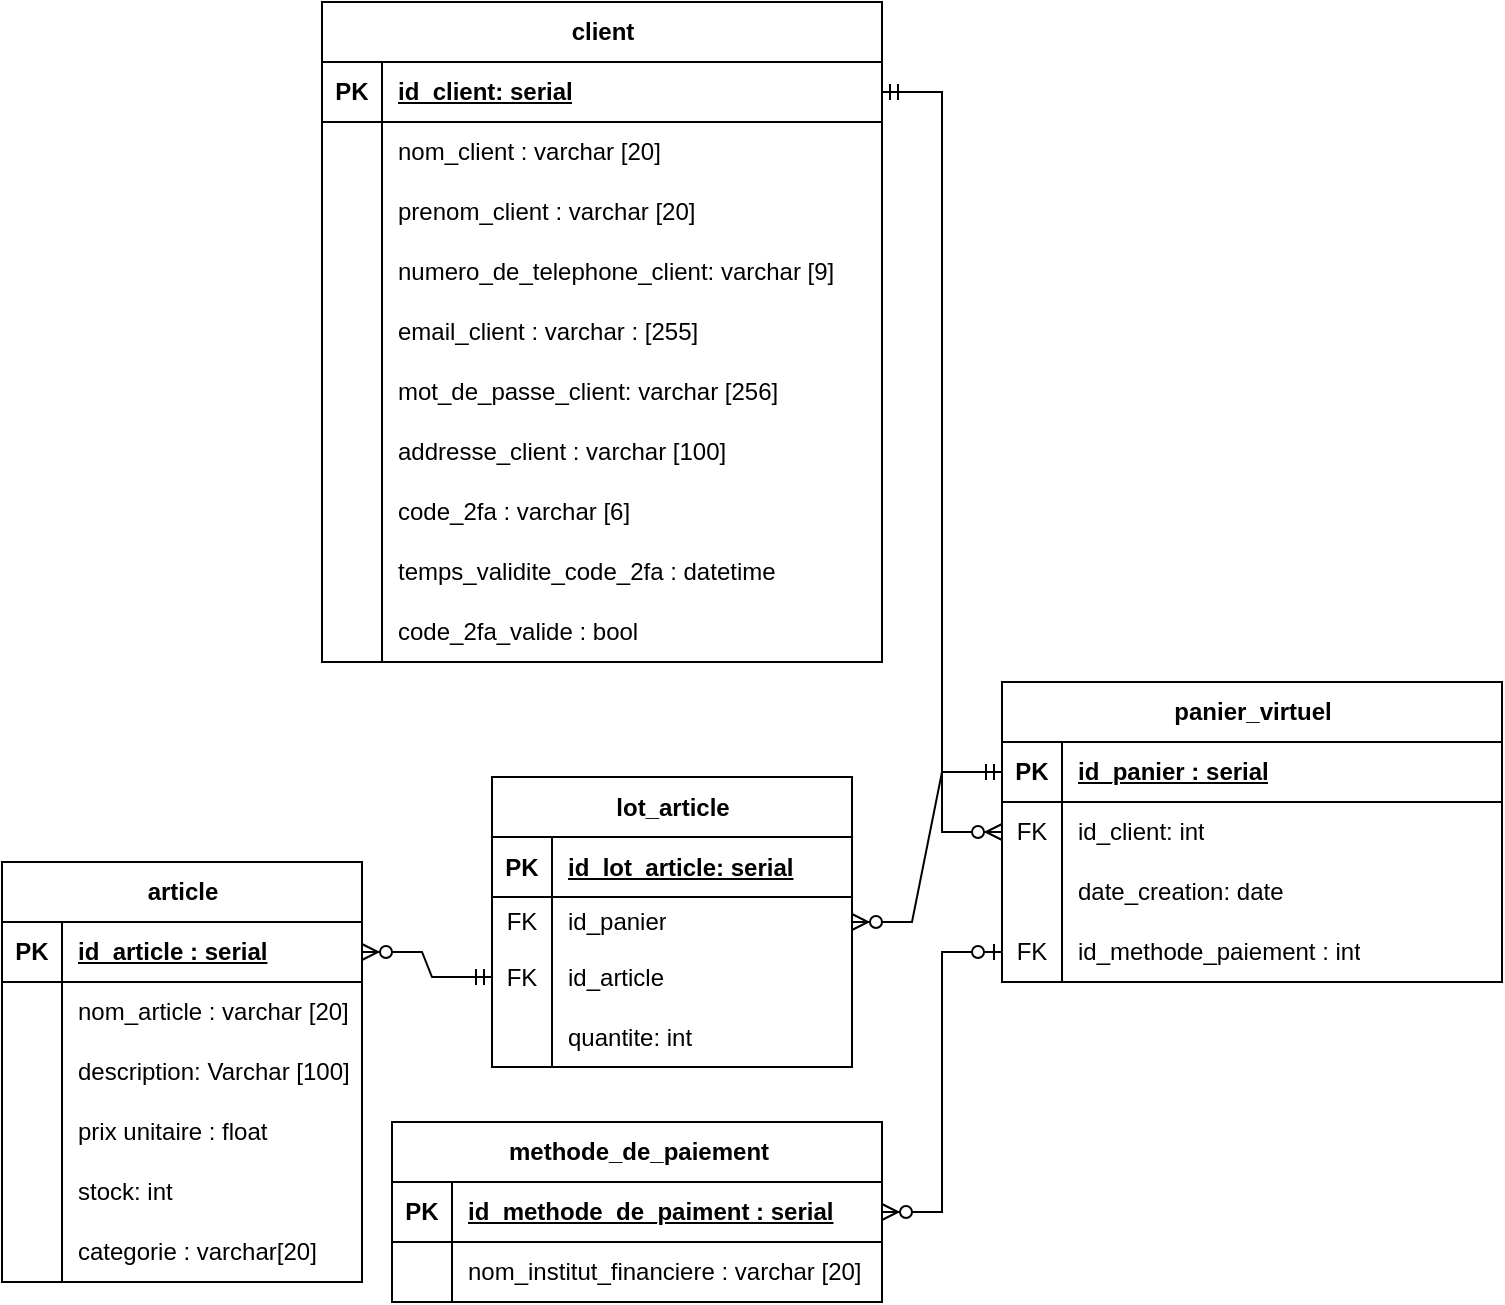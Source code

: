 <mxfile version="28.2.0">
  <diagram name="Page-1" id="I8Mj5vgot78SmUXrr3s4">
    <mxGraphModel dx="1418" dy="786" grid="1" gridSize="10" guides="1" tooltips="1" connect="1" arrows="1" fold="1" page="1" pageScale="1" pageWidth="827" pageHeight="1169" math="0" shadow="0">
      <root>
        <mxCell id="0" />
        <mxCell id="1" parent="0" />
        <mxCell id="V32-jSv06rz6AcQHik9H-1" value="client" style="shape=table;startSize=30;container=1;collapsible=1;childLayout=tableLayout;fixedRows=1;rowLines=0;fontStyle=1;align=center;resizeLast=1;html=1;" parent="1" vertex="1">
          <mxGeometry x="470" y="190" width="280" height="330" as="geometry" />
        </mxCell>
        <mxCell id="V32-jSv06rz6AcQHik9H-2" value="" style="shape=tableRow;horizontal=0;startSize=0;swimlaneHead=0;swimlaneBody=0;fillColor=none;collapsible=0;dropTarget=0;points=[[0,0.5],[1,0.5]];portConstraint=eastwest;top=0;left=0;right=0;bottom=1;" parent="V32-jSv06rz6AcQHik9H-1" vertex="1">
          <mxGeometry y="30" width="280" height="30" as="geometry" />
        </mxCell>
        <mxCell id="V32-jSv06rz6AcQHik9H-3" value="PK" style="shape=partialRectangle;connectable=0;fillColor=none;top=0;left=0;bottom=0;right=0;fontStyle=1;overflow=hidden;whiteSpace=wrap;html=1;" parent="V32-jSv06rz6AcQHik9H-2" vertex="1">
          <mxGeometry width="30" height="30" as="geometry">
            <mxRectangle width="30" height="30" as="alternateBounds" />
          </mxGeometry>
        </mxCell>
        <mxCell id="V32-jSv06rz6AcQHik9H-4" value="id_client: serial" style="shape=partialRectangle;connectable=0;fillColor=none;top=0;left=0;bottom=0;right=0;align=left;spacingLeft=6;fontStyle=5;overflow=hidden;whiteSpace=wrap;html=1;" parent="V32-jSv06rz6AcQHik9H-2" vertex="1">
          <mxGeometry x="30" width="250" height="30" as="geometry">
            <mxRectangle width="250" height="30" as="alternateBounds" />
          </mxGeometry>
        </mxCell>
        <mxCell id="V32-jSv06rz6AcQHik9H-5" value="" style="shape=tableRow;horizontal=0;startSize=0;swimlaneHead=0;swimlaneBody=0;fillColor=none;collapsible=0;dropTarget=0;points=[[0,0.5],[1,0.5]];portConstraint=eastwest;top=0;left=0;right=0;bottom=0;" parent="V32-jSv06rz6AcQHik9H-1" vertex="1">
          <mxGeometry y="60" width="280" height="30" as="geometry" />
        </mxCell>
        <mxCell id="V32-jSv06rz6AcQHik9H-6" value="" style="shape=partialRectangle;connectable=0;fillColor=none;top=0;left=0;bottom=0;right=0;editable=1;overflow=hidden;whiteSpace=wrap;html=1;" parent="V32-jSv06rz6AcQHik9H-5" vertex="1">
          <mxGeometry width="30" height="30" as="geometry">
            <mxRectangle width="30" height="30" as="alternateBounds" />
          </mxGeometry>
        </mxCell>
        <mxCell id="V32-jSv06rz6AcQHik9H-7" value="nom_client : varchar [20]" style="shape=partialRectangle;connectable=0;fillColor=none;top=0;left=0;bottom=0;right=0;align=left;spacingLeft=6;overflow=hidden;whiteSpace=wrap;html=1;" parent="V32-jSv06rz6AcQHik9H-5" vertex="1">
          <mxGeometry x="30" width="250" height="30" as="geometry">
            <mxRectangle width="250" height="30" as="alternateBounds" />
          </mxGeometry>
        </mxCell>
        <mxCell id="V32-jSv06rz6AcQHik9H-8" value="" style="shape=tableRow;horizontal=0;startSize=0;swimlaneHead=0;swimlaneBody=0;fillColor=none;collapsible=0;dropTarget=0;points=[[0,0.5],[1,0.5]];portConstraint=eastwest;top=0;left=0;right=0;bottom=0;" parent="V32-jSv06rz6AcQHik9H-1" vertex="1">
          <mxGeometry y="90" width="280" height="30" as="geometry" />
        </mxCell>
        <mxCell id="V32-jSv06rz6AcQHik9H-9" value="" style="shape=partialRectangle;connectable=0;fillColor=none;top=0;left=0;bottom=0;right=0;editable=1;overflow=hidden;whiteSpace=wrap;html=1;" parent="V32-jSv06rz6AcQHik9H-8" vertex="1">
          <mxGeometry width="30" height="30" as="geometry">
            <mxRectangle width="30" height="30" as="alternateBounds" />
          </mxGeometry>
        </mxCell>
        <mxCell id="V32-jSv06rz6AcQHik9H-10" value="prenom_client : varchar [20]" style="shape=partialRectangle;connectable=0;fillColor=none;top=0;left=0;bottom=0;right=0;align=left;spacingLeft=6;overflow=hidden;whiteSpace=wrap;html=1;" parent="V32-jSv06rz6AcQHik9H-8" vertex="1">
          <mxGeometry x="30" width="250" height="30" as="geometry">
            <mxRectangle width="250" height="30" as="alternateBounds" />
          </mxGeometry>
        </mxCell>
        <mxCell id="V32-jSv06rz6AcQHik9H-11" value="" style="shape=tableRow;horizontal=0;startSize=0;swimlaneHead=0;swimlaneBody=0;fillColor=none;collapsible=0;dropTarget=0;points=[[0,0.5],[1,0.5]];portConstraint=eastwest;top=0;left=0;right=0;bottom=0;" parent="V32-jSv06rz6AcQHik9H-1" vertex="1">
          <mxGeometry y="120" width="280" height="30" as="geometry" />
        </mxCell>
        <mxCell id="V32-jSv06rz6AcQHik9H-12" value="" style="shape=partialRectangle;connectable=0;fillColor=none;top=0;left=0;bottom=0;right=0;editable=1;overflow=hidden;whiteSpace=wrap;html=1;" parent="V32-jSv06rz6AcQHik9H-11" vertex="1">
          <mxGeometry width="30" height="30" as="geometry">
            <mxRectangle width="30" height="30" as="alternateBounds" />
          </mxGeometry>
        </mxCell>
        <mxCell id="V32-jSv06rz6AcQHik9H-13" value="numero_de_telephone_client: varchar [9]" style="shape=partialRectangle;connectable=0;fillColor=none;top=0;left=0;bottom=0;right=0;align=left;spacingLeft=6;overflow=hidden;whiteSpace=wrap;html=1;" parent="V32-jSv06rz6AcQHik9H-11" vertex="1">
          <mxGeometry x="30" width="250" height="30" as="geometry">
            <mxRectangle width="250" height="30" as="alternateBounds" />
          </mxGeometry>
        </mxCell>
        <mxCell id="V32-jSv06rz6AcQHik9H-14" style="shape=tableRow;horizontal=0;startSize=0;swimlaneHead=0;swimlaneBody=0;fillColor=none;collapsible=0;dropTarget=0;points=[[0,0.5],[1,0.5]];portConstraint=eastwest;top=0;left=0;right=0;bottom=0;" parent="V32-jSv06rz6AcQHik9H-1" vertex="1">
          <mxGeometry y="150" width="280" height="30" as="geometry" />
        </mxCell>
        <mxCell id="V32-jSv06rz6AcQHik9H-15" style="shape=partialRectangle;connectable=0;fillColor=none;top=0;left=0;bottom=0;right=0;editable=1;overflow=hidden;whiteSpace=wrap;html=1;" parent="V32-jSv06rz6AcQHik9H-14" vertex="1">
          <mxGeometry width="30" height="30" as="geometry">
            <mxRectangle width="30" height="30" as="alternateBounds" />
          </mxGeometry>
        </mxCell>
        <mxCell id="V32-jSv06rz6AcQHik9H-16" value="email_client : varchar : [255]" style="shape=partialRectangle;connectable=0;fillColor=none;top=0;left=0;bottom=0;right=0;align=left;spacingLeft=6;overflow=hidden;whiteSpace=wrap;html=1;" parent="V32-jSv06rz6AcQHik9H-14" vertex="1">
          <mxGeometry x="30" width="250" height="30" as="geometry">
            <mxRectangle width="250" height="30" as="alternateBounds" />
          </mxGeometry>
        </mxCell>
        <mxCell id="V32-jSv06rz6AcQHik9H-17" style="shape=tableRow;horizontal=0;startSize=0;swimlaneHead=0;swimlaneBody=0;fillColor=none;collapsible=0;dropTarget=0;points=[[0,0.5],[1,0.5]];portConstraint=eastwest;top=0;left=0;right=0;bottom=0;" parent="V32-jSv06rz6AcQHik9H-1" vertex="1">
          <mxGeometry y="180" width="280" height="30" as="geometry" />
        </mxCell>
        <mxCell id="V32-jSv06rz6AcQHik9H-18" style="shape=partialRectangle;connectable=0;fillColor=none;top=0;left=0;bottom=0;right=0;editable=1;overflow=hidden;whiteSpace=wrap;html=1;" parent="V32-jSv06rz6AcQHik9H-17" vertex="1">
          <mxGeometry width="30" height="30" as="geometry">
            <mxRectangle width="30" height="30" as="alternateBounds" />
          </mxGeometry>
        </mxCell>
        <mxCell id="V32-jSv06rz6AcQHik9H-19" value="mot_de_passe_client: varchar [256]" style="shape=partialRectangle;connectable=0;fillColor=none;top=0;left=0;bottom=0;right=0;align=left;spacingLeft=6;overflow=hidden;whiteSpace=wrap;html=1;" parent="V32-jSv06rz6AcQHik9H-17" vertex="1">
          <mxGeometry x="30" width="250" height="30" as="geometry">
            <mxRectangle width="250" height="30" as="alternateBounds" />
          </mxGeometry>
        </mxCell>
        <mxCell id="V32-jSv06rz6AcQHik9H-20" style="shape=tableRow;horizontal=0;startSize=0;swimlaneHead=0;swimlaneBody=0;fillColor=none;collapsible=0;dropTarget=0;points=[[0,0.5],[1,0.5]];portConstraint=eastwest;top=0;left=0;right=0;bottom=0;" parent="V32-jSv06rz6AcQHik9H-1" vertex="1">
          <mxGeometry y="210" width="280" height="30" as="geometry" />
        </mxCell>
        <mxCell id="V32-jSv06rz6AcQHik9H-21" style="shape=partialRectangle;connectable=0;fillColor=none;top=0;left=0;bottom=0;right=0;editable=1;overflow=hidden;whiteSpace=wrap;html=1;" parent="V32-jSv06rz6AcQHik9H-20" vertex="1">
          <mxGeometry width="30" height="30" as="geometry">
            <mxRectangle width="30" height="30" as="alternateBounds" />
          </mxGeometry>
        </mxCell>
        <mxCell id="V32-jSv06rz6AcQHik9H-22" value="addresse_client : varchar [100]" style="shape=partialRectangle;connectable=0;fillColor=none;top=0;left=0;bottom=0;right=0;align=left;spacingLeft=6;overflow=hidden;whiteSpace=wrap;html=1;" parent="V32-jSv06rz6AcQHik9H-20" vertex="1">
          <mxGeometry x="30" width="250" height="30" as="geometry">
            <mxRectangle width="250" height="30" as="alternateBounds" />
          </mxGeometry>
        </mxCell>
        <mxCell id="V32-jSv06rz6AcQHik9H-26" style="shape=tableRow;horizontal=0;startSize=0;swimlaneHead=0;swimlaneBody=0;fillColor=none;collapsible=0;dropTarget=0;points=[[0,0.5],[1,0.5]];portConstraint=eastwest;top=0;left=0;right=0;bottom=0;" parent="V32-jSv06rz6AcQHik9H-1" vertex="1">
          <mxGeometry y="240" width="280" height="30" as="geometry" />
        </mxCell>
        <mxCell id="V32-jSv06rz6AcQHik9H-27" style="shape=partialRectangle;connectable=0;fillColor=none;top=0;left=0;bottom=0;right=0;editable=1;overflow=hidden;whiteSpace=wrap;html=1;" parent="V32-jSv06rz6AcQHik9H-26" vertex="1">
          <mxGeometry width="30" height="30" as="geometry">
            <mxRectangle width="30" height="30" as="alternateBounds" />
          </mxGeometry>
        </mxCell>
        <mxCell id="V32-jSv06rz6AcQHik9H-28" value="code_2fa : varchar [6]" style="shape=partialRectangle;connectable=0;fillColor=none;top=0;left=0;bottom=0;right=0;align=left;spacingLeft=6;overflow=hidden;whiteSpace=wrap;html=1;" parent="V32-jSv06rz6AcQHik9H-26" vertex="1">
          <mxGeometry x="30" width="250" height="30" as="geometry">
            <mxRectangle width="250" height="30" as="alternateBounds" />
          </mxGeometry>
        </mxCell>
        <mxCell id="V32-jSv06rz6AcQHik9H-29" style="shape=tableRow;horizontal=0;startSize=0;swimlaneHead=0;swimlaneBody=0;fillColor=none;collapsible=0;dropTarget=0;points=[[0,0.5],[1,0.5]];portConstraint=eastwest;top=0;left=0;right=0;bottom=0;" parent="V32-jSv06rz6AcQHik9H-1" vertex="1">
          <mxGeometry y="270" width="280" height="30" as="geometry" />
        </mxCell>
        <mxCell id="V32-jSv06rz6AcQHik9H-30" style="shape=partialRectangle;connectable=0;fillColor=none;top=0;left=0;bottom=0;right=0;editable=1;overflow=hidden;whiteSpace=wrap;html=1;" parent="V32-jSv06rz6AcQHik9H-29" vertex="1">
          <mxGeometry width="30" height="30" as="geometry">
            <mxRectangle width="30" height="30" as="alternateBounds" />
          </mxGeometry>
        </mxCell>
        <mxCell id="V32-jSv06rz6AcQHik9H-31" value="temps_validite_code_2fa : datetime" style="shape=partialRectangle;connectable=0;fillColor=none;top=0;left=0;bottom=0;right=0;align=left;spacingLeft=6;overflow=hidden;whiteSpace=wrap;html=1;" parent="V32-jSv06rz6AcQHik9H-29" vertex="1">
          <mxGeometry x="30" width="250" height="30" as="geometry">
            <mxRectangle width="250" height="30" as="alternateBounds" />
          </mxGeometry>
        </mxCell>
        <mxCell id="V32-jSv06rz6AcQHik9H-32" style="shape=tableRow;horizontal=0;startSize=0;swimlaneHead=0;swimlaneBody=0;fillColor=none;collapsible=0;dropTarget=0;points=[[0,0.5],[1,0.5]];portConstraint=eastwest;top=0;left=0;right=0;bottom=0;" parent="V32-jSv06rz6AcQHik9H-1" vertex="1">
          <mxGeometry y="300" width="280" height="30" as="geometry" />
        </mxCell>
        <mxCell id="V32-jSv06rz6AcQHik9H-33" style="shape=partialRectangle;connectable=0;fillColor=none;top=0;left=0;bottom=0;right=0;editable=1;overflow=hidden;whiteSpace=wrap;html=1;" parent="V32-jSv06rz6AcQHik9H-32" vertex="1">
          <mxGeometry width="30" height="30" as="geometry">
            <mxRectangle width="30" height="30" as="alternateBounds" />
          </mxGeometry>
        </mxCell>
        <mxCell id="V32-jSv06rz6AcQHik9H-34" value="code_2fa_valide : bool" style="shape=partialRectangle;connectable=0;fillColor=none;top=0;left=0;bottom=0;right=0;align=left;spacingLeft=6;overflow=hidden;whiteSpace=wrap;html=1;" parent="V32-jSv06rz6AcQHik9H-32" vertex="1">
          <mxGeometry x="30" width="250" height="30" as="geometry">
            <mxRectangle width="250" height="30" as="alternateBounds" />
          </mxGeometry>
        </mxCell>
        <mxCell id="V32-jSv06rz6AcQHik9H-35" value="panier_virtuel" style="shape=table;startSize=30;container=1;collapsible=1;childLayout=tableLayout;fixedRows=1;rowLines=0;fontStyle=1;align=center;resizeLast=1;html=1;" parent="1" vertex="1">
          <mxGeometry x="810" y="530" width="250" height="150" as="geometry" />
        </mxCell>
        <mxCell id="V32-jSv06rz6AcQHik9H-36" value="" style="shape=tableRow;horizontal=0;startSize=0;swimlaneHead=0;swimlaneBody=0;fillColor=none;collapsible=0;dropTarget=0;points=[[0,0.5],[1,0.5]];portConstraint=eastwest;top=0;left=0;right=0;bottom=1;" parent="V32-jSv06rz6AcQHik9H-35" vertex="1">
          <mxGeometry y="30" width="250" height="30" as="geometry" />
        </mxCell>
        <mxCell id="V32-jSv06rz6AcQHik9H-37" value="PK" style="shape=partialRectangle;connectable=0;fillColor=none;top=0;left=0;bottom=0;right=0;fontStyle=1;overflow=hidden;whiteSpace=wrap;html=1;" parent="V32-jSv06rz6AcQHik9H-36" vertex="1">
          <mxGeometry width="30" height="30" as="geometry">
            <mxRectangle width="30" height="30" as="alternateBounds" />
          </mxGeometry>
        </mxCell>
        <mxCell id="V32-jSv06rz6AcQHik9H-38" value="id_panier : serial" style="shape=partialRectangle;connectable=0;fillColor=none;top=0;left=0;bottom=0;right=0;align=left;spacingLeft=6;fontStyle=5;overflow=hidden;whiteSpace=wrap;html=1;" parent="V32-jSv06rz6AcQHik9H-36" vertex="1">
          <mxGeometry x="30" width="220" height="30" as="geometry">
            <mxRectangle width="220" height="30" as="alternateBounds" />
          </mxGeometry>
        </mxCell>
        <mxCell id="V32-jSv06rz6AcQHik9H-39" value="" style="shape=tableRow;horizontal=0;startSize=0;swimlaneHead=0;swimlaneBody=0;fillColor=none;collapsible=0;dropTarget=0;points=[[0,0.5],[1,0.5]];portConstraint=eastwest;top=0;left=0;right=0;bottom=0;" parent="V32-jSv06rz6AcQHik9H-35" vertex="1">
          <mxGeometry y="60" width="250" height="30" as="geometry" />
        </mxCell>
        <mxCell id="V32-jSv06rz6AcQHik9H-40" value="FK" style="shape=partialRectangle;connectable=0;fillColor=none;top=0;left=0;bottom=0;right=0;editable=1;overflow=hidden;whiteSpace=wrap;html=1;" parent="V32-jSv06rz6AcQHik9H-39" vertex="1">
          <mxGeometry width="30" height="30" as="geometry">
            <mxRectangle width="30" height="30" as="alternateBounds" />
          </mxGeometry>
        </mxCell>
        <mxCell id="V32-jSv06rz6AcQHik9H-41" value="id_client: int" style="shape=partialRectangle;connectable=0;fillColor=none;top=0;left=0;bottom=0;right=0;align=left;spacingLeft=6;overflow=hidden;whiteSpace=wrap;html=1;" parent="V32-jSv06rz6AcQHik9H-39" vertex="1">
          <mxGeometry x="30" width="220" height="30" as="geometry">
            <mxRectangle width="220" height="30" as="alternateBounds" />
          </mxGeometry>
        </mxCell>
        <mxCell id="V32-jSv06rz6AcQHik9H-42" value="" style="shape=tableRow;horizontal=0;startSize=0;swimlaneHead=0;swimlaneBody=0;fillColor=none;collapsible=0;dropTarget=0;points=[[0,0.5],[1,0.5]];portConstraint=eastwest;top=0;left=0;right=0;bottom=0;" parent="V32-jSv06rz6AcQHik9H-35" vertex="1">
          <mxGeometry y="90" width="250" height="30" as="geometry" />
        </mxCell>
        <mxCell id="V32-jSv06rz6AcQHik9H-43" value="" style="shape=partialRectangle;connectable=0;fillColor=none;top=0;left=0;bottom=0;right=0;editable=1;overflow=hidden;whiteSpace=wrap;html=1;" parent="V32-jSv06rz6AcQHik9H-42" vertex="1">
          <mxGeometry width="30" height="30" as="geometry">
            <mxRectangle width="30" height="30" as="alternateBounds" />
          </mxGeometry>
        </mxCell>
        <mxCell id="V32-jSv06rz6AcQHik9H-44" value="date_creation: date" style="shape=partialRectangle;connectable=0;fillColor=none;top=0;left=0;bottom=0;right=0;align=left;spacingLeft=6;overflow=hidden;whiteSpace=wrap;html=1;" parent="V32-jSv06rz6AcQHik9H-42" vertex="1">
          <mxGeometry x="30" width="220" height="30" as="geometry">
            <mxRectangle width="220" height="30" as="alternateBounds" />
          </mxGeometry>
        </mxCell>
        <mxCell id="QBYNHhaXbk0cx6h7wfVF-1" style="shape=tableRow;horizontal=0;startSize=0;swimlaneHead=0;swimlaneBody=0;fillColor=none;collapsible=0;dropTarget=0;points=[[0,0.5],[1,0.5]];portConstraint=eastwest;top=0;left=0;right=0;bottom=0;" parent="V32-jSv06rz6AcQHik9H-35" vertex="1">
          <mxGeometry y="120" width="250" height="30" as="geometry" />
        </mxCell>
        <mxCell id="QBYNHhaXbk0cx6h7wfVF-2" value="FK" style="shape=partialRectangle;connectable=0;fillColor=none;top=0;left=0;bottom=0;right=0;editable=1;overflow=hidden;whiteSpace=wrap;html=1;" parent="QBYNHhaXbk0cx6h7wfVF-1" vertex="1">
          <mxGeometry width="30" height="30" as="geometry">
            <mxRectangle width="30" height="30" as="alternateBounds" />
          </mxGeometry>
        </mxCell>
        <mxCell id="QBYNHhaXbk0cx6h7wfVF-3" value="id_methode_paiement : int" style="shape=partialRectangle;connectable=0;fillColor=none;top=0;left=0;bottom=0;right=0;align=left;spacingLeft=6;overflow=hidden;whiteSpace=wrap;html=1;" parent="QBYNHhaXbk0cx6h7wfVF-1" vertex="1">
          <mxGeometry x="30" width="220" height="30" as="geometry">
            <mxRectangle width="220" height="30" as="alternateBounds" />
          </mxGeometry>
        </mxCell>
        <mxCell id="V32-jSv06rz6AcQHik9H-45" value="article" style="shape=table;startSize=30;container=1;collapsible=1;childLayout=tableLayout;fixedRows=1;rowLines=0;fontStyle=1;align=center;resizeLast=1;html=1;" parent="1" vertex="1">
          <mxGeometry x="310" y="620" width="180" height="210" as="geometry" />
        </mxCell>
        <mxCell id="V32-jSv06rz6AcQHik9H-46" value="" style="shape=tableRow;horizontal=0;startSize=0;swimlaneHead=0;swimlaneBody=0;fillColor=none;collapsible=0;dropTarget=0;points=[[0,0.5],[1,0.5]];portConstraint=eastwest;top=0;left=0;right=0;bottom=1;" parent="V32-jSv06rz6AcQHik9H-45" vertex="1">
          <mxGeometry y="30" width="180" height="30" as="geometry" />
        </mxCell>
        <mxCell id="V32-jSv06rz6AcQHik9H-47" value="PK" style="shape=partialRectangle;connectable=0;fillColor=none;top=0;left=0;bottom=0;right=0;fontStyle=1;overflow=hidden;whiteSpace=wrap;html=1;" parent="V32-jSv06rz6AcQHik9H-46" vertex="1">
          <mxGeometry width="30" height="30" as="geometry">
            <mxRectangle width="30" height="30" as="alternateBounds" />
          </mxGeometry>
        </mxCell>
        <mxCell id="V32-jSv06rz6AcQHik9H-48" value="id_article : serial" style="shape=partialRectangle;connectable=0;fillColor=none;top=0;left=0;bottom=0;right=0;align=left;spacingLeft=6;fontStyle=5;overflow=hidden;whiteSpace=wrap;html=1;" parent="V32-jSv06rz6AcQHik9H-46" vertex="1">
          <mxGeometry x="30" width="150" height="30" as="geometry">
            <mxRectangle width="150" height="30" as="alternateBounds" />
          </mxGeometry>
        </mxCell>
        <mxCell id="V32-jSv06rz6AcQHik9H-49" value="" style="shape=tableRow;horizontal=0;startSize=0;swimlaneHead=0;swimlaneBody=0;fillColor=none;collapsible=0;dropTarget=0;points=[[0,0.5],[1,0.5]];portConstraint=eastwest;top=0;left=0;right=0;bottom=0;" parent="V32-jSv06rz6AcQHik9H-45" vertex="1">
          <mxGeometry y="60" width="180" height="30" as="geometry" />
        </mxCell>
        <mxCell id="V32-jSv06rz6AcQHik9H-50" value="" style="shape=partialRectangle;connectable=0;fillColor=none;top=0;left=0;bottom=0;right=0;editable=1;overflow=hidden;whiteSpace=wrap;html=1;" parent="V32-jSv06rz6AcQHik9H-49" vertex="1">
          <mxGeometry width="30" height="30" as="geometry">
            <mxRectangle width="30" height="30" as="alternateBounds" />
          </mxGeometry>
        </mxCell>
        <mxCell id="V32-jSv06rz6AcQHik9H-51" value="nom_article : varchar [20]" style="shape=partialRectangle;connectable=0;fillColor=none;top=0;left=0;bottom=0;right=0;align=left;spacingLeft=6;overflow=hidden;whiteSpace=wrap;html=1;" parent="V32-jSv06rz6AcQHik9H-49" vertex="1">
          <mxGeometry x="30" width="150" height="30" as="geometry">
            <mxRectangle width="150" height="30" as="alternateBounds" />
          </mxGeometry>
        </mxCell>
        <mxCell id="V32-jSv06rz6AcQHik9H-52" value="" style="shape=tableRow;horizontal=0;startSize=0;swimlaneHead=0;swimlaneBody=0;fillColor=none;collapsible=0;dropTarget=0;points=[[0,0.5],[1,0.5]];portConstraint=eastwest;top=0;left=0;right=0;bottom=0;" parent="V32-jSv06rz6AcQHik9H-45" vertex="1">
          <mxGeometry y="90" width="180" height="30" as="geometry" />
        </mxCell>
        <mxCell id="V32-jSv06rz6AcQHik9H-53" value="" style="shape=partialRectangle;connectable=0;fillColor=none;top=0;left=0;bottom=0;right=0;editable=1;overflow=hidden;whiteSpace=wrap;html=1;" parent="V32-jSv06rz6AcQHik9H-52" vertex="1">
          <mxGeometry width="30" height="30" as="geometry">
            <mxRectangle width="30" height="30" as="alternateBounds" />
          </mxGeometry>
        </mxCell>
        <mxCell id="V32-jSv06rz6AcQHik9H-54" value="description: Varchar [100]" style="shape=partialRectangle;connectable=0;fillColor=none;top=0;left=0;bottom=0;right=0;align=left;spacingLeft=6;overflow=hidden;whiteSpace=wrap;html=1;" parent="V32-jSv06rz6AcQHik9H-52" vertex="1">
          <mxGeometry x="30" width="150" height="30" as="geometry">
            <mxRectangle width="150" height="30" as="alternateBounds" />
          </mxGeometry>
        </mxCell>
        <mxCell id="V32-jSv06rz6AcQHik9H-55" value="" style="shape=tableRow;horizontal=0;startSize=0;swimlaneHead=0;swimlaneBody=0;fillColor=none;collapsible=0;dropTarget=0;points=[[0,0.5],[1,0.5]];portConstraint=eastwest;top=0;left=0;right=0;bottom=0;" parent="V32-jSv06rz6AcQHik9H-45" vertex="1">
          <mxGeometry y="120" width="180" height="30" as="geometry" />
        </mxCell>
        <mxCell id="V32-jSv06rz6AcQHik9H-56" value="" style="shape=partialRectangle;connectable=0;fillColor=none;top=0;left=0;bottom=0;right=0;editable=1;overflow=hidden;whiteSpace=wrap;html=1;" parent="V32-jSv06rz6AcQHik9H-55" vertex="1">
          <mxGeometry width="30" height="30" as="geometry">
            <mxRectangle width="30" height="30" as="alternateBounds" />
          </mxGeometry>
        </mxCell>
        <mxCell id="V32-jSv06rz6AcQHik9H-57" value="prix unitaire : float" style="shape=partialRectangle;connectable=0;fillColor=none;top=0;left=0;bottom=0;right=0;align=left;spacingLeft=6;overflow=hidden;whiteSpace=wrap;html=1;" parent="V32-jSv06rz6AcQHik9H-55" vertex="1">
          <mxGeometry x="30" width="150" height="30" as="geometry">
            <mxRectangle width="150" height="30" as="alternateBounds" />
          </mxGeometry>
        </mxCell>
        <mxCell id="V32-jSv06rz6AcQHik9H-58" style="shape=tableRow;horizontal=0;startSize=0;swimlaneHead=0;swimlaneBody=0;fillColor=none;collapsible=0;dropTarget=0;points=[[0,0.5],[1,0.5]];portConstraint=eastwest;top=0;left=0;right=0;bottom=0;" parent="V32-jSv06rz6AcQHik9H-45" vertex="1">
          <mxGeometry y="150" width="180" height="30" as="geometry" />
        </mxCell>
        <mxCell id="V32-jSv06rz6AcQHik9H-59" style="shape=partialRectangle;connectable=0;fillColor=none;top=0;left=0;bottom=0;right=0;editable=1;overflow=hidden;whiteSpace=wrap;html=1;" parent="V32-jSv06rz6AcQHik9H-58" vertex="1">
          <mxGeometry width="30" height="30" as="geometry">
            <mxRectangle width="30" height="30" as="alternateBounds" />
          </mxGeometry>
        </mxCell>
        <mxCell id="V32-jSv06rz6AcQHik9H-60" value="stock: int&amp;nbsp;" style="shape=partialRectangle;connectable=0;fillColor=none;top=0;left=0;bottom=0;right=0;align=left;spacingLeft=6;overflow=hidden;whiteSpace=wrap;html=1;" parent="V32-jSv06rz6AcQHik9H-58" vertex="1">
          <mxGeometry x="30" width="150" height="30" as="geometry">
            <mxRectangle width="150" height="30" as="alternateBounds" />
          </mxGeometry>
        </mxCell>
        <mxCell id="l777yf-NK6sLoDQe3GEz-1" style="shape=tableRow;horizontal=0;startSize=0;swimlaneHead=0;swimlaneBody=0;fillColor=none;collapsible=0;dropTarget=0;points=[[0,0.5],[1,0.5]];portConstraint=eastwest;top=0;left=0;right=0;bottom=0;" vertex="1" parent="V32-jSv06rz6AcQHik9H-45">
          <mxGeometry y="180" width="180" height="30" as="geometry" />
        </mxCell>
        <mxCell id="l777yf-NK6sLoDQe3GEz-2" style="shape=partialRectangle;connectable=0;fillColor=none;top=0;left=0;bottom=0;right=0;editable=1;overflow=hidden;whiteSpace=wrap;html=1;" vertex="1" parent="l777yf-NK6sLoDQe3GEz-1">
          <mxGeometry width="30" height="30" as="geometry">
            <mxRectangle width="30" height="30" as="alternateBounds" />
          </mxGeometry>
        </mxCell>
        <mxCell id="l777yf-NK6sLoDQe3GEz-3" value="categorie : varchar[20]" style="shape=partialRectangle;connectable=0;fillColor=none;top=0;left=0;bottom=0;right=0;align=left;spacingLeft=6;overflow=hidden;whiteSpace=wrap;html=1;" vertex="1" parent="l777yf-NK6sLoDQe3GEz-1">
          <mxGeometry x="30" width="150" height="30" as="geometry">
            <mxRectangle width="150" height="30" as="alternateBounds" />
          </mxGeometry>
        </mxCell>
        <mxCell id="V32-jSv06rz6AcQHik9H-61" value="lot_article" style="shape=table;startSize=30;container=1;collapsible=1;childLayout=tableLayout;fixedRows=1;rowLines=0;fontStyle=1;align=center;resizeLast=1;html=1;" parent="1" vertex="1">
          <mxGeometry x="555" y="577.5" width="180" height="145" as="geometry" />
        </mxCell>
        <mxCell id="V32-jSv06rz6AcQHik9H-62" value="" style="shape=tableRow;horizontal=0;startSize=0;swimlaneHead=0;swimlaneBody=0;fillColor=none;collapsible=0;dropTarget=0;points=[[0,0.5],[1,0.5]];portConstraint=eastwest;top=0;left=0;right=0;bottom=1;" parent="V32-jSv06rz6AcQHik9H-61" vertex="1">
          <mxGeometry y="30" width="180" height="30" as="geometry" />
        </mxCell>
        <mxCell id="V32-jSv06rz6AcQHik9H-63" value="PK" style="shape=partialRectangle;connectable=0;fillColor=none;top=0;left=0;bottom=0;right=0;fontStyle=1;overflow=hidden;whiteSpace=wrap;html=1;" parent="V32-jSv06rz6AcQHik9H-62" vertex="1">
          <mxGeometry width="30" height="30" as="geometry">
            <mxRectangle width="30" height="30" as="alternateBounds" />
          </mxGeometry>
        </mxCell>
        <mxCell id="V32-jSv06rz6AcQHik9H-64" value="id_lot_article: serial" style="shape=partialRectangle;connectable=0;fillColor=none;top=0;left=0;bottom=0;right=0;align=left;spacingLeft=6;fontStyle=5;overflow=hidden;whiteSpace=wrap;html=1;" parent="V32-jSv06rz6AcQHik9H-62" vertex="1">
          <mxGeometry x="30" width="150" height="30" as="geometry">
            <mxRectangle width="150" height="30" as="alternateBounds" />
          </mxGeometry>
        </mxCell>
        <mxCell id="V32-jSv06rz6AcQHik9H-65" value="" style="shape=tableRow;horizontal=0;startSize=0;swimlaneHead=0;swimlaneBody=0;fillColor=none;collapsible=0;dropTarget=0;points=[[0,0.5],[1,0.5]];portConstraint=eastwest;top=0;left=0;right=0;bottom=0;" parent="V32-jSv06rz6AcQHik9H-61" vertex="1">
          <mxGeometry y="60" width="180" height="25" as="geometry" />
        </mxCell>
        <mxCell id="V32-jSv06rz6AcQHik9H-66" value="FK" style="shape=partialRectangle;connectable=0;fillColor=none;top=0;left=0;bottom=0;right=0;editable=1;overflow=hidden;whiteSpace=wrap;html=1;" parent="V32-jSv06rz6AcQHik9H-65" vertex="1">
          <mxGeometry width="30" height="25" as="geometry">
            <mxRectangle width="30" height="25" as="alternateBounds" />
          </mxGeometry>
        </mxCell>
        <mxCell id="V32-jSv06rz6AcQHik9H-67" value="id_panier" style="shape=partialRectangle;connectable=0;fillColor=none;top=0;left=0;bottom=0;right=0;align=left;spacingLeft=6;overflow=hidden;whiteSpace=wrap;html=1;" parent="V32-jSv06rz6AcQHik9H-65" vertex="1">
          <mxGeometry x="30" width="150" height="25" as="geometry">
            <mxRectangle width="150" height="25" as="alternateBounds" />
          </mxGeometry>
        </mxCell>
        <mxCell id="V32-jSv06rz6AcQHik9H-68" value="" style="shape=tableRow;horizontal=0;startSize=0;swimlaneHead=0;swimlaneBody=0;fillColor=none;collapsible=0;dropTarget=0;points=[[0,0.5],[1,0.5]];portConstraint=eastwest;top=0;left=0;right=0;bottom=0;" parent="V32-jSv06rz6AcQHik9H-61" vertex="1">
          <mxGeometry y="85" width="180" height="30" as="geometry" />
        </mxCell>
        <mxCell id="V32-jSv06rz6AcQHik9H-69" value="FK" style="shape=partialRectangle;connectable=0;fillColor=none;top=0;left=0;bottom=0;right=0;editable=1;overflow=hidden;whiteSpace=wrap;html=1;" parent="V32-jSv06rz6AcQHik9H-68" vertex="1">
          <mxGeometry width="30" height="30" as="geometry">
            <mxRectangle width="30" height="30" as="alternateBounds" />
          </mxGeometry>
        </mxCell>
        <mxCell id="V32-jSv06rz6AcQHik9H-70" value="id_article" style="shape=partialRectangle;connectable=0;fillColor=none;top=0;left=0;bottom=0;right=0;align=left;spacingLeft=6;overflow=hidden;whiteSpace=wrap;html=1;" parent="V32-jSv06rz6AcQHik9H-68" vertex="1">
          <mxGeometry x="30" width="150" height="30" as="geometry">
            <mxRectangle width="150" height="30" as="alternateBounds" />
          </mxGeometry>
        </mxCell>
        <mxCell id="V32-jSv06rz6AcQHik9H-71" style="shape=tableRow;horizontal=0;startSize=0;swimlaneHead=0;swimlaneBody=0;fillColor=none;collapsible=0;dropTarget=0;points=[[0,0.5],[1,0.5]];portConstraint=eastwest;top=0;left=0;right=0;bottom=0;" parent="V32-jSv06rz6AcQHik9H-61" vertex="1">
          <mxGeometry y="115" width="180" height="30" as="geometry" />
        </mxCell>
        <mxCell id="V32-jSv06rz6AcQHik9H-72" value="" style="shape=partialRectangle;connectable=0;fillColor=none;top=0;left=0;bottom=0;right=0;editable=1;overflow=hidden;whiteSpace=wrap;html=1;" parent="V32-jSv06rz6AcQHik9H-71" vertex="1">
          <mxGeometry width="30" height="30" as="geometry">
            <mxRectangle width="30" height="30" as="alternateBounds" />
          </mxGeometry>
        </mxCell>
        <mxCell id="V32-jSv06rz6AcQHik9H-73" value="quantite: int&amp;nbsp;" style="shape=partialRectangle;connectable=0;fillColor=none;top=0;left=0;bottom=0;right=0;align=left;spacingLeft=6;overflow=hidden;whiteSpace=wrap;html=1;" parent="V32-jSv06rz6AcQHik9H-71" vertex="1">
          <mxGeometry x="30" width="150" height="30" as="geometry">
            <mxRectangle width="150" height="30" as="alternateBounds" />
          </mxGeometry>
        </mxCell>
        <mxCell id="V32-jSv06rz6AcQHik9H-84" value="" style="edgeStyle=entityRelationEdgeStyle;fontSize=12;html=1;endArrow=ERzeroToMany;startArrow=ERmandOne;rounded=0;entryX=0;entryY=0.5;entryDx=0;entryDy=0;exitX=1;exitY=0.5;exitDx=0;exitDy=0;" parent="1" source="V32-jSv06rz6AcQHik9H-2" target="V32-jSv06rz6AcQHik9H-39" edge="1">
          <mxGeometry width="100" height="100" relative="1" as="geometry">
            <mxPoint x="675" y="720" as="sourcePoint" />
            <mxPoint x="775" y="620" as="targetPoint" />
          </mxGeometry>
        </mxCell>
        <mxCell id="V32-jSv06rz6AcQHik9H-86" value="" style="edgeStyle=entityRelationEdgeStyle;fontSize=12;html=1;endArrow=ERmandOne;endFill=0;startArrow=ERzeroToMany;rounded=0;entryX=0;entryY=0.5;entryDx=0;entryDy=0;exitX=1;exitY=0.5;exitDx=0;exitDy=0;" parent="1" source="V32-jSv06rz6AcQHik9H-46" target="V32-jSv06rz6AcQHik9H-68" edge="1">
          <mxGeometry width="100" height="100" relative="1" as="geometry">
            <mxPoint x="825" y="930" as="sourcePoint" />
            <mxPoint x="925" y="830" as="targetPoint" />
          </mxGeometry>
        </mxCell>
        <mxCell id="V32-jSv06rz6AcQHik9H-87" value="" style="edgeStyle=entityRelationEdgeStyle;fontSize=12;html=1;endArrow=ERzeroToMany;startArrow=ERmandOne;rounded=0;entryX=1;entryY=0.5;entryDx=0;entryDy=0;exitX=0;exitY=0.5;exitDx=0;exitDy=0;startFill=0;" parent="1" source="V32-jSv06rz6AcQHik9H-36" target="V32-jSv06rz6AcQHik9H-65" edge="1">
          <mxGeometry width="100" height="100" relative="1" as="geometry">
            <mxPoint x="1025.0" y="670" as="sourcePoint" />
            <mxPoint x="1015.0" y="935" as="targetPoint" />
            <Array as="points">
              <mxPoint x="965" y="945" />
            </Array>
          </mxGeometry>
        </mxCell>
        <mxCell id="V32-jSv06rz6AcQHik9H-88" value="methode_de_paiement" style="shape=table;startSize=30;container=1;collapsible=1;childLayout=tableLayout;fixedRows=1;rowLines=0;fontStyle=1;align=center;resizeLast=1;html=1;" parent="1" vertex="1">
          <mxGeometry x="505" y="750" width="245" height="90" as="geometry" />
        </mxCell>
        <mxCell id="V32-jSv06rz6AcQHik9H-89" value="" style="shape=tableRow;horizontal=0;startSize=0;swimlaneHead=0;swimlaneBody=0;fillColor=none;collapsible=0;dropTarget=0;points=[[0,0.5],[1,0.5]];portConstraint=eastwest;top=0;left=0;right=0;bottom=1;" parent="V32-jSv06rz6AcQHik9H-88" vertex="1">
          <mxGeometry y="30" width="245" height="30" as="geometry" />
        </mxCell>
        <mxCell id="V32-jSv06rz6AcQHik9H-90" value="PK" style="shape=partialRectangle;connectable=0;fillColor=none;top=0;left=0;bottom=0;right=0;fontStyle=1;overflow=hidden;whiteSpace=wrap;html=1;" parent="V32-jSv06rz6AcQHik9H-89" vertex="1">
          <mxGeometry width="30" height="30" as="geometry">
            <mxRectangle width="30" height="30" as="alternateBounds" />
          </mxGeometry>
        </mxCell>
        <mxCell id="V32-jSv06rz6AcQHik9H-91" value="&lt;span style=&quot;text-align: center; text-wrap-mode: nowrap;&quot;&gt;id_methode_de_paiment : serial&lt;/span&gt;" style="shape=partialRectangle;connectable=0;fillColor=none;top=0;left=0;bottom=0;right=0;align=left;spacingLeft=6;fontStyle=5;overflow=hidden;whiteSpace=wrap;html=1;" parent="V32-jSv06rz6AcQHik9H-89" vertex="1">
          <mxGeometry x="30" width="215" height="30" as="geometry">
            <mxRectangle width="215" height="30" as="alternateBounds" />
          </mxGeometry>
        </mxCell>
        <mxCell id="V32-jSv06rz6AcQHik9H-92" value="" style="shape=tableRow;horizontal=0;startSize=0;swimlaneHead=0;swimlaneBody=0;fillColor=none;collapsible=0;dropTarget=0;points=[[0,0.5],[1,0.5]];portConstraint=eastwest;top=0;left=0;right=0;bottom=0;" parent="V32-jSv06rz6AcQHik9H-88" vertex="1">
          <mxGeometry y="60" width="245" height="30" as="geometry" />
        </mxCell>
        <mxCell id="V32-jSv06rz6AcQHik9H-93" value="" style="shape=partialRectangle;connectable=0;fillColor=none;top=0;left=0;bottom=0;right=0;editable=1;overflow=hidden;whiteSpace=wrap;html=1;" parent="V32-jSv06rz6AcQHik9H-92" vertex="1">
          <mxGeometry width="30" height="30" as="geometry">
            <mxRectangle width="30" height="30" as="alternateBounds" />
          </mxGeometry>
        </mxCell>
        <mxCell id="V32-jSv06rz6AcQHik9H-94" value="nom_institut_financiere : varchar [20]" style="shape=partialRectangle;connectable=0;fillColor=none;top=0;left=0;bottom=0;right=0;align=left;spacingLeft=6;overflow=hidden;whiteSpace=wrap;html=1;" parent="V32-jSv06rz6AcQHik9H-92" vertex="1">
          <mxGeometry x="30" width="215" height="30" as="geometry">
            <mxRectangle width="215" height="30" as="alternateBounds" />
          </mxGeometry>
        </mxCell>
        <mxCell id="V32-jSv06rz6AcQHik9H-95" value="" style="edgeStyle=entityRelationEdgeStyle;fontSize=12;html=1;endArrow=ERzeroToMany;startArrow=ERzeroToOne;rounded=0;entryX=1;entryY=0.5;entryDx=0;entryDy=0;exitX=0;exitY=0.5;exitDx=0;exitDy=0;" parent="1" source="QBYNHhaXbk0cx6h7wfVF-1" target="V32-jSv06rz6AcQHik9H-89" edge="1">
          <mxGeometry width="100" height="100" relative="1" as="geometry">
            <mxPoint x="1475" y="590" as="sourcePoint" />
            <mxPoint x="1575" y="490" as="targetPoint" />
          </mxGeometry>
        </mxCell>
      </root>
    </mxGraphModel>
  </diagram>
</mxfile>
